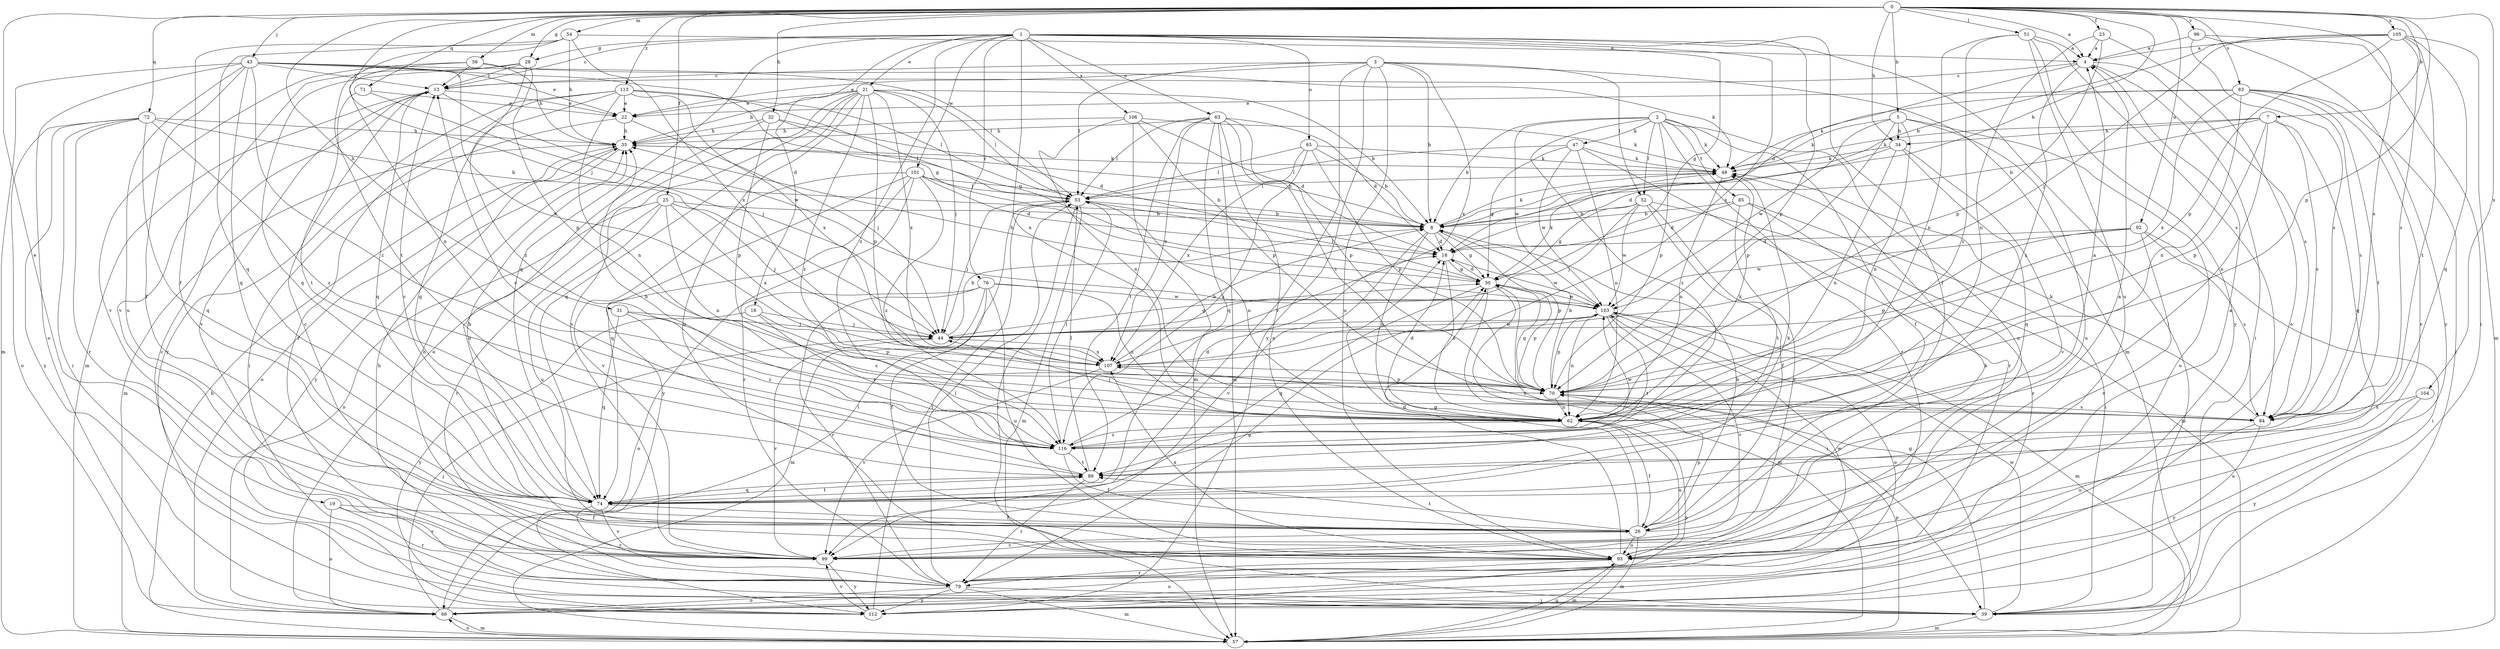strict digraph  {
0;
1;
2;
3;
4;
5;
7;
8;
13;
16;
18;
19;
21;
22;
23;
25;
26;
28;
30;
31;
32;
34;
35;
39;
43;
44;
47;
48;
51;
52;
53;
54;
56;
57;
62;
63;
65;
66;
70;
71;
72;
74;
76;
79;
83;
84;
85;
89;
92;
93;
96;
99;
101;
103;
104;
105;
106;
107;
112;
113;
116;
0 -> 4  [label=a];
0 -> 5  [label=b];
0 -> 7  [label=b];
0 -> 8  [label=b];
0 -> 19  [label=e];
0 -> 23  [label=f];
0 -> 25  [label=f];
0 -> 28  [label=g];
0 -> 31  [label=h];
0 -> 32  [label=h];
0 -> 34  [label=h];
0 -> 43  [label=j];
0 -> 44  [label=j];
0 -> 51  [label=l];
0 -> 54  [label=m];
0 -> 56  [label=m];
0 -> 70  [label=p];
0 -> 71  [label=q];
0 -> 72  [label=q];
0 -> 83  [label=s];
0 -> 84  [label=s];
0 -> 92  [label=u];
0 -> 96  [label=v];
0 -> 104  [label=x];
0 -> 105  [label=x];
0 -> 113  [label=z];
1 -> 13  [label=c];
1 -> 16  [label=d];
1 -> 21  [label=e];
1 -> 26  [label=f];
1 -> 28  [label=g];
1 -> 30  [label=g];
1 -> 39  [label=i];
1 -> 62  [label=n];
1 -> 63  [label=o];
1 -> 65  [label=o];
1 -> 70  [label=p];
1 -> 74  [label=q];
1 -> 76  [label=r];
1 -> 101  [label=w];
1 -> 106  [label=x];
1 -> 107  [label=x];
1 -> 116  [label=z];
2 -> 8  [label=b];
2 -> 26  [label=f];
2 -> 47  [label=k];
2 -> 48  [label=k];
2 -> 52  [label=l];
2 -> 70  [label=p];
2 -> 79  [label=r];
2 -> 85  [label=t];
2 -> 93  [label=u];
2 -> 103  [label=w];
2 -> 116  [label=z];
3 -> 8  [label=b];
3 -> 13  [label=c];
3 -> 22  [label=e];
3 -> 52  [label=l];
3 -> 53  [label=l];
3 -> 57  [label=m];
3 -> 93  [label=u];
3 -> 99  [label=v];
3 -> 107  [label=x];
3 -> 112  [label=y];
4 -> 13  [label=c];
4 -> 18  [label=d];
4 -> 39  [label=i];
4 -> 84  [label=s];
4 -> 116  [label=z];
5 -> 34  [label=h];
5 -> 48  [label=k];
5 -> 62  [label=n];
5 -> 66  [label=o];
5 -> 70  [label=p];
5 -> 93  [label=u];
5 -> 103  [label=w];
7 -> 8  [label=b];
7 -> 34  [label=h];
7 -> 48  [label=k];
7 -> 62  [label=n];
7 -> 70  [label=p];
7 -> 74  [label=q];
7 -> 84  [label=s];
8 -> 18  [label=d];
8 -> 30  [label=g];
8 -> 35  [label=h];
8 -> 48  [label=k];
8 -> 62  [label=n];
8 -> 70  [label=p];
8 -> 99  [label=v];
13 -> 22  [label=e];
13 -> 57  [label=m];
13 -> 74  [label=q];
13 -> 99  [label=v];
13 -> 103  [label=w];
16 -> 44  [label=j];
16 -> 70  [label=p];
16 -> 112  [label=y];
16 -> 116  [label=z];
18 -> 30  [label=g];
18 -> 62  [label=n];
18 -> 103  [label=w];
19 -> 26  [label=f];
19 -> 66  [label=o];
19 -> 79  [label=r];
19 -> 99  [label=v];
21 -> 8  [label=b];
21 -> 22  [label=e];
21 -> 35  [label=h];
21 -> 44  [label=j];
21 -> 53  [label=l];
21 -> 66  [label=o];
21 -> 70  [label=p];
21 -> 74  [label=q];
21 -> 93  [label=u];
21 -> 99  [label=v];
21 -> 107  [label=x];
21 -> 116  [label=z];
22 -> 35  [label=h];
22 -> 39  [label=i];
22 -> 44  [label=j];
23 -> 4  [label=a];
23 -> 62  [label=n];
23 -> 66  [label=o];
23 -> 70  [label=p];
25 -> 8  [label=b];
25 -> 44  [label=j];
25 -> 62  [label=n];
25 -> 66  [label=o];
25 -> 79  [label=r];
25 -> 93  [label=u];
25 -> 107  [label=x];
26 -> 4  [label=a];
26 -> 8  [label=b];
26 -> 30  [label=g];
26 -> 57  [label=m];
26 -> 70  [label=p];
26 -> 89  [label=t];
26 -> 93  [label=u];
26 -> 99  [label=v];
28 -> 13  [label=c];
28 -> 70  [label=p];
28 -> 74  [label=q];
28 -> 99  [label=v];
28 -> 116  [label=z];
30 -> 18  [label=d];
30 -> 39  [label=i];
30 -> 48  [label=k];
30 -> 53  [label=l];
30 -> 57  [label=m];
30 -> 70  [label=p];
30 -> 74  [label=q];
30 -> 103  [label=w];
31 -> 44  [label=j];
31 -> 74  [label=q];
31 -> 84  [label=s];
31 -> 116  [label=z];
32 -> 18  [label=d];
32 -> 35  [label=h];
32 -> 53  [label=l];
32 -> 70  [label=p];
32 -> 93  [label=u];
34 -> 18  [label=d];
34 -> 48  [label=k];
34 -> 62  [label=n];
34 -> 74  [label=q];
34 -> 99  [label=v];
35 -> 48  [label=k];
35 -> 57  [label=m];
35 -> 66  [label=o];
35 -> 112  [label=y];
39 -> 13  [label=c];
39 -> 30  [label=g];
39 -> 57  [label=m];
39 -> 103  [label=w];
43 -> 13  [label=c];
43 -> 22  [label=e];
43 -> 26  [label=f];
43 -> 30  [label=g];
43 -> 53  [label=l];
43 -> 57  [label=m];
43 -> 66  [label=o];
43 -> 74  [label=q];
43 -> 93  [label=u];
43 -> 107  [label=x];
43 -> 116  [label=z];
44 -> 8  [label=b];
44 -> 30  [label=g];
44 -> 99  [label=v];
44 -> 103  [label=w];
44 -> 107  [label=x];
47 -> 30  [label=g];
47 -> 48  [label=k];
47 -> 53  [label=l];
47 -> 62  [label=n];
47 -> 79  [label=r];
47 -> 103  [label=w];
48 -> 53  [label=l];
48 -> 62  [label=n];
51 -> 4  [label=a];
51 -> 62  [label=n];
51 -> 84  [label=s];
51 -> 93  [label=u];
51 -> 112  [label=y];
51 -> 116  [label=z];
52 -> 8  [label=b];
52 -> 26  [label=f];
52 -> 30  [label=g];
52 -> 44  [label=j];
52 -> 57  [label=m];
52 -> 99  [label=v];
52 -> 103  [label=w];
53 -> 8  [label=b];
53 -> 39  [label=i];
53 -> 44  [label=j];
53 -> 57  [label=m];
53 -> 62  [label=n];
54 -> 4  [label=a];
54 -> 26  [label=f];
54 -> 35  [label=h];
54 -> 74  [label=q];
54 -> 89  [label=t];
54 -> 107  [label=x];
56 -> 13  [label=c];
56 -> 35  [label=h];
56 -> 48  [label=k];
56 -> 62  [label=n];
56 -> 99  [label=v];
57 -> 35  [label=h];
57 -> 66  [label=o];
57 -> 70  [label=p];
57 -> 93  [label=u];
62 -> 18  [label=d];
62 -> 26  [label=f];
62 -> 44  [label=j];
62 -> 48  [label=k];
62 -> 93  [label=u];
62 -> 112  [label=y];
62 -> 116  [label=z];
63 -> 18  [label=d];
63 -> 35  [label=h];
63 -> 53  [label=l];
63 -> 57  [label=m];
63 -> 70  [label=p];
63 -> 74  [label=q];
63 -> 84  [label=s];
63 -> 89  [label=t];
63 -> 93  [label=u];
63 -> 107  [label=x];
65 -> 8  [label=b];
65 -> 48  [label=k];
65 -> 53  [label=l];
65 -> 70  [label=p];
65 -> 107  [label=x];
65 -> 116  [label=z];
66 -> 44  [label=j];
66 -> 53  [label=l];
66 -> 57  [label=m];
70 -> 8  [label=b];
70 -> 30  [label=g];
70 -> 62  [label=n];
70 -> 84  [label=s];
71 -> 22  [label=e];
71 -> 44  [label=j];
71 -> 89  [label=t];
72 -> 8  [label=b];
72 -> 35  [label=h];
72 -> 39  [label=i];
72 -> 66  [label=o];
72 -> 74  [label=q];
72 -> 79  [label=r];
72 -> 112  [label=y];
72 -> 116  [label=z];
74 -> 13  [label=c];
74 -> 26  [label=f];
74 -> 35  [label=h];
74 -> 48  [label=k];
74 -> 79  [label=r];
74 -> 89  [label=t];
74 -> 99  [label=v];
76 -> 26  [label=f];
76 -> 57  [label=m];
76 -> 62  [label=n];
76 -> 66  [label=o];
76 -> 79  [label=r];
76 -> 93  [label=u];
76 -> 103  [label=w];
79 -> 30  [label=g];
79 -> 35  [label=h];
79 -> 39  [label=i];
79 -> 53  [label=l];
79 -> 57  [label=m];
79 -> 66  [label=o];
79 -> 103  [label=w];
79 -> 112  [label=y];
83 -> 22  [label=e];
83 -> 39  [label=i];
83 -> 48  [label=k];
83 -> 62  [label=n];
83 -> 84  [label=s];
83 -> 89  [label=t];
83 -> 99  [label=v];
83 -> 107  [label=x];
84 -> 48  [label=k];
84 -> 93  [label=u];
84 -> 107  [label=x];
84 -> 112  [label=y];
85 -> 8  [label=b];
85 -> 18  [label=d];
85 -> 39  [label=i];
85 -> 79  [label=r];
85 -> 89  [label=t];
89 -> 13  [label=c];
89 -> 53  [label=l];
89 -> 74  [label=q];
89 -> 79  [label=r];
92 -> 18  [label=d];
92 -> 39  [label=i];
92 -> 70  [label=p];
92 -> 84  [label=s];
92 -> 99  [label=v];
92 -> 103  [label=w];
93 -> 4  [label=a];
93 -> 18  [label=d];
93 -> 48  [label=k];
93 -> 57  [label=m];
93 -> 66  [label=o];
93 -> 79  [label=r];
93 -> 107  [label=x];
96 -> 4  [label=a];
96 -> 39  [label=i];
96 -> 84  [label=s];
96 -> 112  [label=y];
99 -> 13  [label=c];
99 -> 35  [label=h];
99 -> 112  [label=y];
101 -> 8  [label=b];
101 -> 18  [label=d];
101 -> 53  [label=l];
101 -> 74  [label=q];
101 -> 79  [label=r];
101 -> 99  [label=v];
101 -> 112  [label=y];
101 -> 116  [label=z];
103 -> 35  [label=h];
103 -> 44  [label=j];
103 -> 57  [label=m];
103 -> 62  [label=n];
103 -> 66  [label=o];
103 -> 70  [label=p];
103 -> 89  [label=t];
103 -> 99  [label=v];
104 -> 84  [label=s];
104 -> 93  [label=u];
104 -> 112  [label=y];
105 -> 4  [label=a];
105 -> 8  [label=b];
105 -> 44  [label=j];
105 -> 57  [label=m];
105 -> 70  [label=p];
105 -> 74  [label=q];
105 -> 84  [label=s];
105 -> 89  [label=t];
106 -> 18  [label=d];
106 -> 35  [label=h];
106 -> 48  [label=k];
106 -> 57  [label=m];
106 -> 62  [label=n];
106 -> 70  [label=p];
107 -> 8  [label=b];
107 -> 70  [label=p];
107 -> 99  [label=v];
112 -> 53  [label=l];
112 -> 99  [label=v];
113 -> 22  [label=e];
113 -> 30  [label=g];
113 -> 53  [label=l];
113 -> 62  [label=n];
113 -> 74  [label=q];
113 -> 79  [label=r];
113 -> 107  [label=x];
113 -> 112  [label=y];
116 -> 4  [label=a];
116 -> 18  [label=d];
116 -> 26  [label=f];
116 -> 35  [label=h];
116 -> 53  [label=l];
116 -> 89  [label=t];
116 -> 103  [label=w];
}
